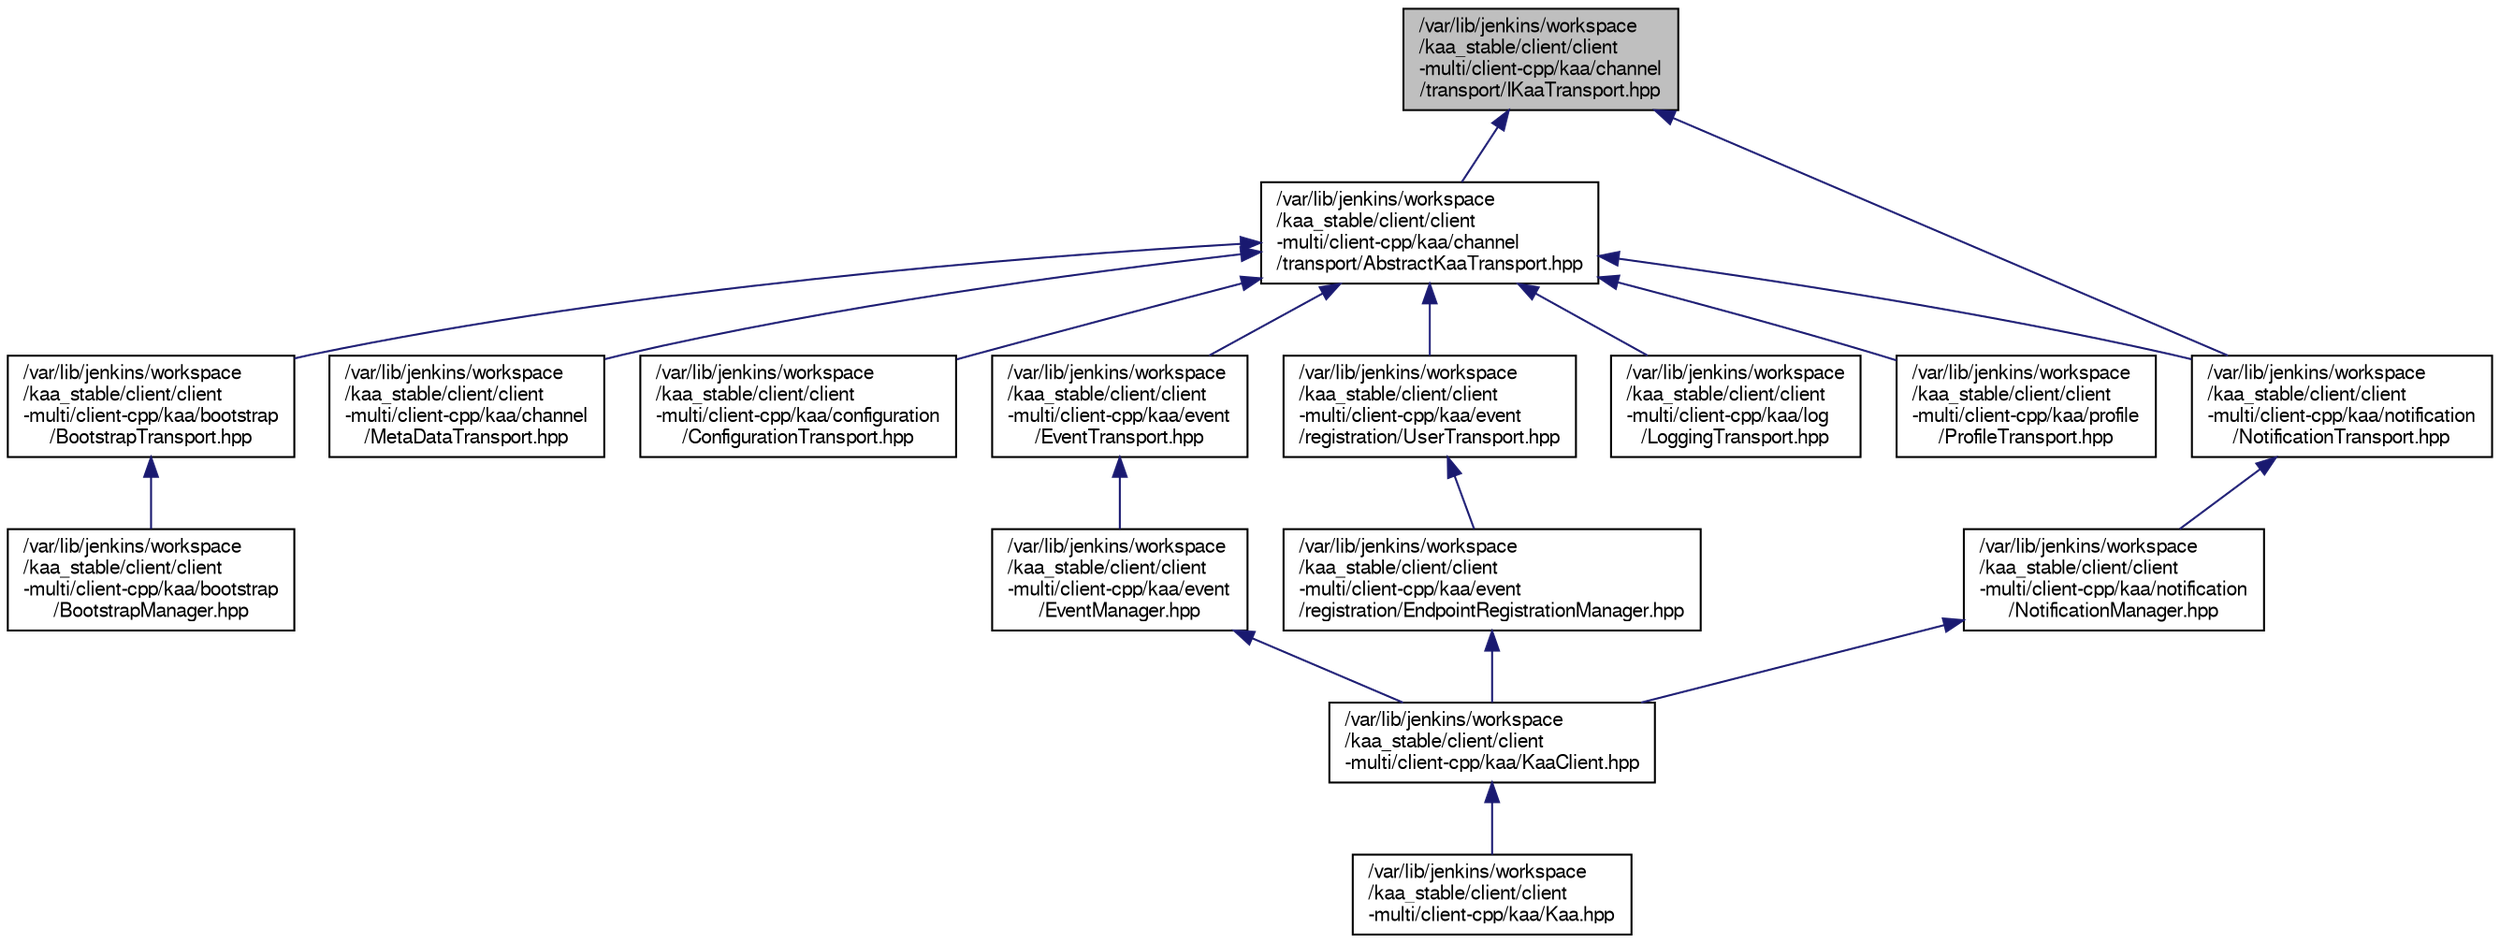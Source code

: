 digraph "/var/lib/jenkins/workspace/kaa_stable/client/client-multi/client-cpp/kaa/channel/transport/IKaaTransport.hpp"
{
  bgcolor="transparent";
  edge [fontname="FreeSans",fontsize="10",labelfontname="FreeSans",labelfontsize="10"];
  node [fontname="FreeSans",fontsize="10",shape=record];
  Node1 [label="/var/lib/jenkins/workspace\l/kaa_stable/client/client\l-multi/client-cpp/kaa/channel\l/transport/IKaaTransport.hpp",height=0.2,width=0.4,color="black", fillcolor="grey75", style="filled" fontcolor="black"];
  Node1 -> Node2 [dir="back",color="midnightblue",fontsize="10",style="solid",fontname="FreeSans"];
  Node2 [label="/var/lib/jenkins/workspace\l/kaa_stable/client/client\l-multi/client-cpp/kaa/channel\l/transport/AbstractKaaTransport.hpp",height=0.2,width=0.4,color="black",URL="$AbstractKaaTransport_8hpp.html"];
  Node2 -> Node3 [dir="back",color="midnightblue",fontsize="10",style="solid",fontname="FreeSans"];
  Node3 [label="/var/lib/jenkins/workspace\l/kaa_stable/client/client\l-multi/client-cpp/kaa/bootstrap\l/BootstrapTransport.hpp",height=0.2,width=0.4,color="black",URL="$BootstrapTransport_8hpp.html"];
  Node3 -> Node4 [dir="back",color="midnightblue",fontsize="10",style="solid",fontname="FreeSans"];
  Node4 [label="/var/lib/jenkins/workspace\l/kaa_stable/client/client\l-multi/client-cpp/kaa/bootstrap\l/BootstrapManager.hpp",height=0.2,width=0.4,color="black",URL="$BootstrapManager_8hpp.html"];
  Node2 -> Node5 [dir="back",color="midnightblue",fontsize="10",style="solid",fontname="FreeSans"];
  Node5 [label="/var/lib/jenkins/workspace\l/kaa_stable/client/client\l-multi/client-cpp/kaa/channel\l/MetaDataTransport.hpp",height=0.2,width=0.4,color="black",URL="$MetaDataTransport_8hpp.html"];
  Node2 -> Node6 [dir="back",color="midnightblue",fontsize="10",style="solid",fontname="FreeSans"];
  Node6 [label="/var/lib/jenkins/workspace\l/kaa_stable/client/client\l-multi/client-cpp/kaa/configuration\l/ConfigurationTransport.hpp",height=0.2,width=0.4,color="black",URL="$ConfigurationTransport_8hpp.html"];
  Node2 -> Node7 [dir="back",color="midnightblue",fontsize="10",style="solid",fontname="FreeSans"];
  Node7 [label="/var/lib/jenkins/workspace\l/kaa_stable/client/client\l-multi/client-cpp/kaa/event\l/EventTransport.hpp",height=0.2,width=0.4,color="black",URL="$EventTransport_8hpp.html"];
  Node7 -> Node8 [dir="back",color="midnightblue",fontsize="10",style="solid",fontname="FreeSans"];
  Node8 [label="/var/lib/jenkins/workspace\l/kaa_stable/client/client\l-multi/client-cpp/kaa/event\l/EventManager.hpp",height=0.2,width=0.4,color="black",URL="$EventManager_8hpp.html"];
  Node8 -> Node9 [dir="back",color="midnightblue",fontsize="10",style="solid",fontname="FreeSans"];
  Node9 [label="/var/lib/jenkins/workspace\l/kaa_stable/client/client\l-multi/client-cpp/kaa/KaaClient.hpp",height=0.2,width=0.4,color="black",URL="$KaaClient_8hpp.html"];
  Node9 -> Node10 [dir="back",color="midnightblue",fontsize="10",style="solid",fontname="FreeSans"];
  Node10 [label="/var/lib/jenkins/workspace\l/kaa_stable/client/client\l-multi/client-cpp/kaa/Kaa.hpp",height=0.2,width=0.4,color="black",URL="$Kaa_8hpp.html"];
  Node2 -> Node11 [dir="back",color="midnightblue",fontsize="10",style="solid",fontname="FreeSans"];
  Node11 [label="/var/lib/jenkins/workspace\l/kaa_stable/client/client\l-multi/client-cpp/kaa/event\l/registration/UserTransport.hpp",height=0.2,width=0.4,color="black",URL="$UserTransport_8hpp.html"];
  Node11 -> Node12 [dir="back",color="midnightblue",fontsize="10",style="solid",fontname="FreeSans"];
  Node12 [label="/var/lib/jenkins/workspace\l/kaa_stable/client/client\l-multi/client-cpp/kaa/event\l/registration/EndpointRegistrationManager.hpp",height=0.2,width=0.4,color="black",URL="$EndpointRegistrationManager_8hpp.html"];
  Node12 -> Node9 [dir="back",color="midnightblue",fontsize="10",style="solid",fontname="FreeSans"];
  Node2 -> Node13 [dir="back",color="midnightblue",fontsize="10",style="solid",fontname="FreeSans"];
  Node13 [label="/var/lib/jenkins/workspace\l/kaa_stable/client/client\l-multi/client-cpp/kaa/notification\l/NotificationTransport.hpp",height=0.2,width=0.4,color="black",URL="$NotificationTransport_8hpp.html"];
  Node13 -> Node14 [dir="back",color="midnightblue",fontsize="10",style="solid",fontname="FreeSans"];
  Node14 [label="/var/lib/jenkins/workspace\l/kaa_stable/client/client\l-multi/client-cpp/kaa/notification\l/NotificationManager.hpp",height=0.2,width=0.4,color="black",URL="$NotificationManager_8hpp.html"];
  Node14 -> Node9 [dir="back",color="midnightblue",fontsize="10",style="solid",fontname="FreeSans"];
  Node2 -> Node15 [dir="back",color="midnightblue",fontsize="10",style="solid",fontname="FreeSans"];
  Node15 [label="/var/lib/jenkins/workspace\l/kaa_stable/client/client\l-multi/client-cpp/kaa/log\l/LoggingTransport.hpp",height=0.2,width=0.4,color="black",URL="$LoggingTransport_8hpp.html"];
  Node2 -> Node16 [dir="back",color="midnightblue",fontsize="10",style="solid",fontname="FreeSans"];
  Node16 [label="/var/lib/jenkins/workspace\l/kaa_stable/client/client\l-multi/client-cpp/kaa/profile\l/ProfileTransport.hpp",height=0.2,width=0.4,color="black",URL="$ProfileTransport_8hpp.html"];
  Node1 -> Node13 [dir="back",color="midnightblue",fontsize="10",style="solid",fontname="FreeSans"];
}

